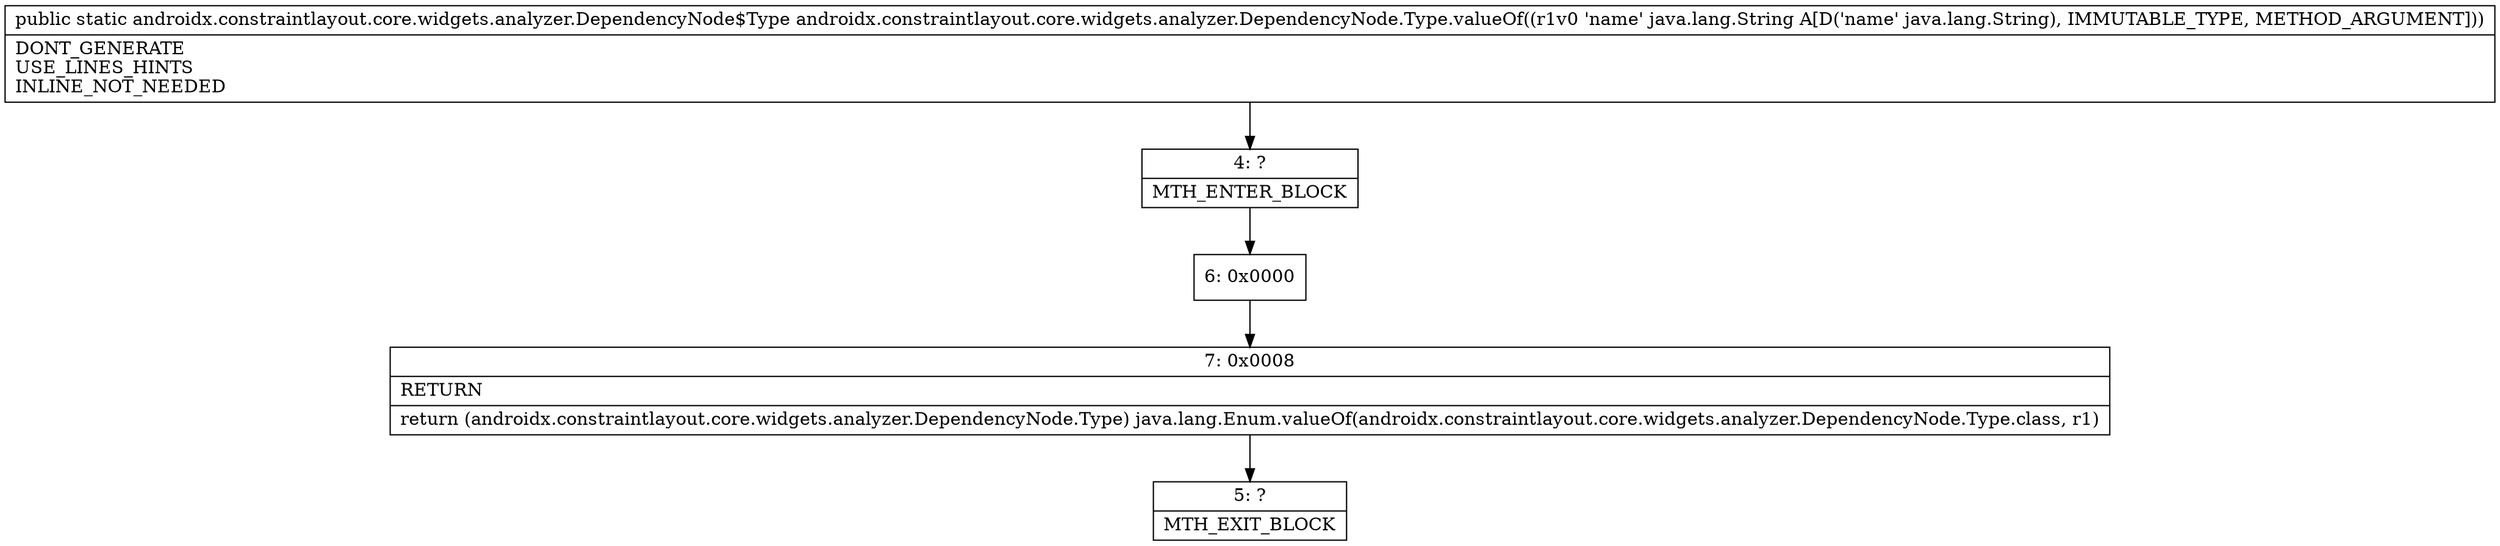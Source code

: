 digraph "CFG forandroidx.constraintlayout.core.widgets.analyzer.DependencyNode.Type.valueOf(Ljava\/lang\/String;)Landroidx\/constraintlayout\/core\/widgets\/analyzer\/DependencyNode$Type;" {
Node_4 [shape=record,label="{4\:\ ?|MTH_ENTER_BLOCK\l}"];
Node_6 [shape=record,label="{6\:\ 0x0000}"];
Node_7 [shape=record,label="{7\:\ 0x0008|RETURN\l|return (androidx.constraintlayout.core.widgets.analyzer.DependencyNode.Type) java.lang.Enum.valueOf(androidx.constraintlayout.core.widgets.analyzer.DependencyNode.Type.class, r1)\l}"];
Node_5 [shape=record,label="{5\:\ ?|MTH_EXIT_BLOCK\l}"];
MethodNode[shape=record,label="{public static androidx.constraintlayout.core.widgets.analyzer.DependencyNode$Type androidx.constraintlayout.core.widgets.analyzer.DependencyNode.Type.valueOf((r1v0 'name' java.lang.String A[D('name' java.lang.String), IMMUTABLE_TYPE, METHOD_ARGUMENT]))  | DONT_GENERATE\lUSE_LINES_HINTS\lINLINE_NOT_NEEDED\l}"];
MethodNode -> Node_4;Node_4 -> Node_6;
Node_6 -> Node_7;
Node_7 -> Node_5;
}

